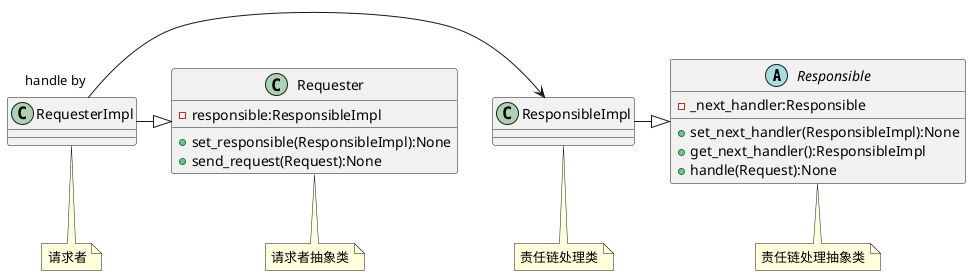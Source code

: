 @startuml
abstract class Responsible{
- _next_handler:Responsible
+ set_next_handler(ResponsibleImpl):None
+ get_next_handler():ResponsibleImpl
+ handle(Request):None
}
note bottom:责任链处理抽象类
class ResponsibleImpl{
}
note bottom:责任链处理类
ResponsibleImpl -|> Responsible
class Requester{
- responsible:ResponsibleImpl
+ set_responsible(ResponsibleImpl):None
+ send_request(Request):None
}
note bottom:请求者抽象类
class RequesterImpl{
}
note bottom:请求者
RequesterImpl -|>Requester
RequesterImpl "handle by"-> ResponsibleImpl
@enduml
